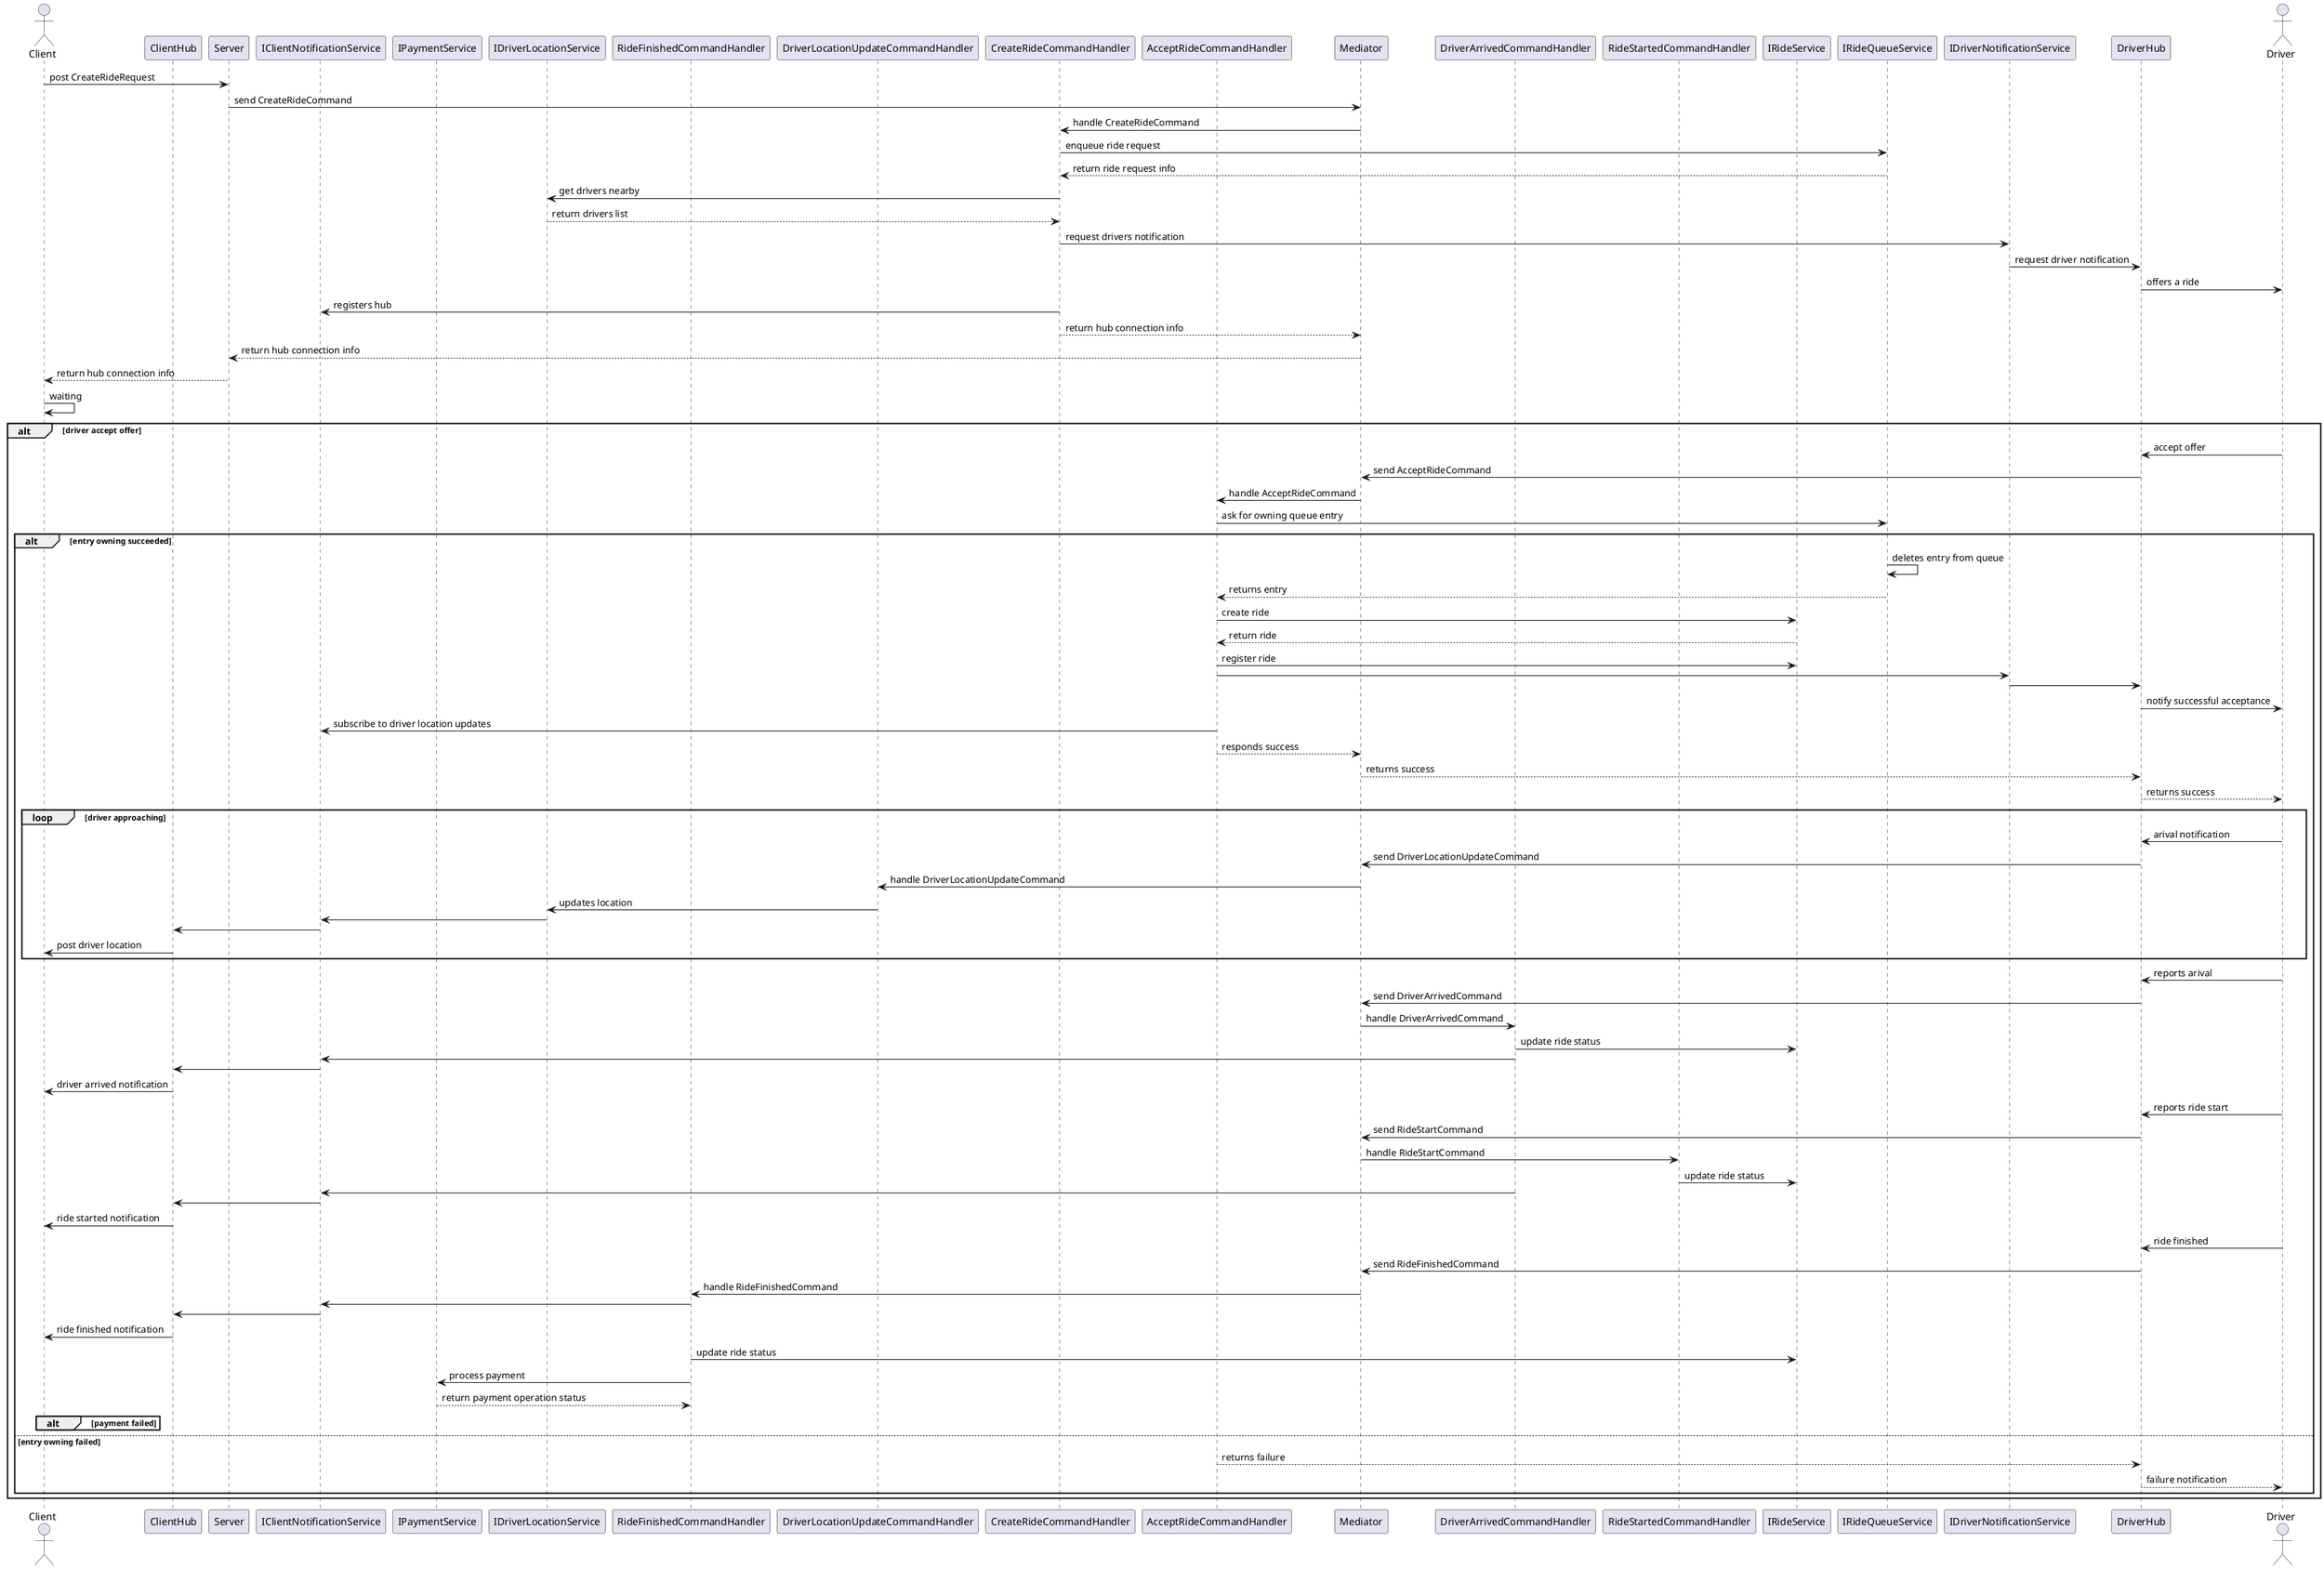 @startuml Creating The Ride
'https://plantuml.com/sequence-diagram

actor Client as client
participant ClientHub as clientHub
participant Server as server
participant IClientNotificationService as clientNotificationService
participant IPaymentService as paymentService
participant IDriverLocationService as locationService
participant RideFinishedCommandHandler as rideFinishedHandler
participant DriverLocationUpdateCommandHandler as updateLocationHandler
participant CreateRideCommandHandler as createRideHandler
participant AcceptRideCommandHandler as acceptRideHandler
participant Mediator as mediator
participant DriverArrivedCommandHandler as driverArrivedHandler
participant RideStartedCommandHandler as rideStartedHandler
participant IRideService as rideService
participant IRideQueueService as queueService
participant IDriverNotificationService as driverNotificationService
participant DriverHub as driverHub
actor Driver as driver

client -> server: post CreateRideRequest
server -> mediator: send CreateRideCommand
mediator -> createRideHandler: handle CreateRideCommand

createRideHandler -> queueService: enqueue ride request
createRideHandler <-- queueService: return ride request info

createRideHandler -> locationService: get drivers nearby
createRideHandler <-- locationService: return drivers list

createRideHandler -> driverNotificationService: request drivers notification
driverNotificationService -> driverHub: request driver notification
driverHub -> driver: offers a ride

createRideHandler -> clientNotificationService: registers hub
mediator <-- createRideHandler: return hub connection info
server <-- mediator: return hub connection info
client <-- server: return hub connection info

client -> client: waiting

alt driver accept offer
    driver -> driverHub: accept offer
    driverHub -> mediator: send AcceptRideCommand
    mediator -> acceptRideHandler: handle AcceptRideCommand
    acceptRideHandler -> queueService: ask for owning queue entry
    alt entry owning succeeded
        queueService -> queueService: deletes entry from queue
        acceptRideHandler <-- queueService: returns entry
        acceptRideHandler -> rideService: create ride
        acceptRideHandler <-- rideService: return ride
        acceptRideHandler -> rideService: register ride

        acceptRideHandler -> driverNotificationService
        driverNotificationService -> driverHub
        driverHub -> driver: notify successful acceptance

        acceptRideHandler -> clientNotificationService: subscribe to driver location updates
        mediator <-- acceptRideHandler: responds success
        driverHub <-- mediator: returns success
        driver <-- driverHub: returns success

        loop driver approaching
            driver -> driverHub: arival notification
            driverHub -> mediator: send DriverLocationUpdateCommand
            mediator -> updateLocationHandler: handle DriverLocationUpdateCommand

            updateLocationHandler -> locationService: updates location

            locationService -> clientNotificationService
            clientNotificationService -> clientHub
            clientHub -> client: post driver location
        end

        driver -> driverHub: reports arival
        driverHub -> mediator: send DriverArrivedCommand
        mediator -> driverArrivedHandler: handle DriverArrivedCommand
        driverArrivedHandler -> rideService: update ride status

        driverArrivedHandler -> clientNotificationService
        clientNotificationService -> clientHub
        clientHub -> client: driver arrived notification


        driver -> driverHub: reports ride start
        driverHub -> mediator: send RideStartCommand
        mediator -> rideStartedHandler: handle RideStartCommand
        rideStartedHandler -> rideService: update ride status

        driverArrivedHandler -> clientNotificationService
        clientNotificationService -> clientHub
        clientHub -> client: ride started notification 


        driver -> driverHub: ride finished
        driverHub -> mediator: send RideFinishedCommand
        mediator -> rideFinishedHandler: handle RideFinishedCommand

        rideFinishedHandler -> clientNotificationService
        clientNotificationService -> clientHub
        clientHub -> client: ride finished notification

        rideFinishedHandler -> rideService: update ride status
        rideFinishedHandler -> paymentService: process payment
        rideFinishedHandler <-- paymentService: return payment operation status

        alt payment failed 
        end        
    else entry owning failed
        driverHub <-- acceptRideHandler: returns failure
        driver <-- driverHub: failure notification
    end
end

@enduml